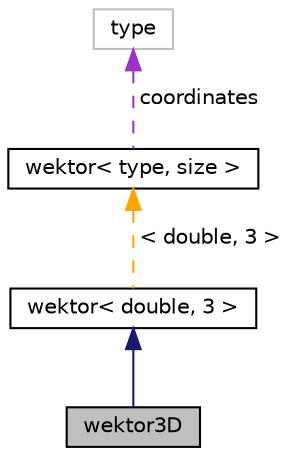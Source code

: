 digraph "wektor3D"
{
  edge [fontname="Helvetica",fontsize="10",labelfontname="Helvetica",labelfontsize="10"];
  node [fontname="Helvetica",fontsize="10",shape=record];
  Node3 [label="wektor3D",height=0.2,width=0.4,color="black", fillcolor="grey75", style="filled", fontcolor="black"];
  Node4 -> Node3 [dir="back",color="midnightblue",fontsize="10",style="solid",fontname="Helvetica"];
  Node4 [label="wektor\< double, 3 \>",height=0.2,width=0.4,color="black", fillcolor="white", style="filled",URL="$classwektor.html"];
  Node5 -> Node4 [dir="back",color="orange",fontsize="10",style="dashed",label=" \< double, 3 \>" ,fontname="Helvetica"];
  Node5 [label="wektor\< type, size \>",height=0.2,width=0.4,color="black", fillcolor="white", style="filled",URL="$classwektor.html",tooltip="Modeluje pojęcie wektora. "];
  Node6 -> Node5 [dir="back",color="darkorchid3",fontsize="10",style="dashed",label=" coordinates" ,fontname="Helvetica"];
  Node6 [label="type",height=0.2,width=0.4,color="grey75", fillcolor="white", style="filled"];
}
